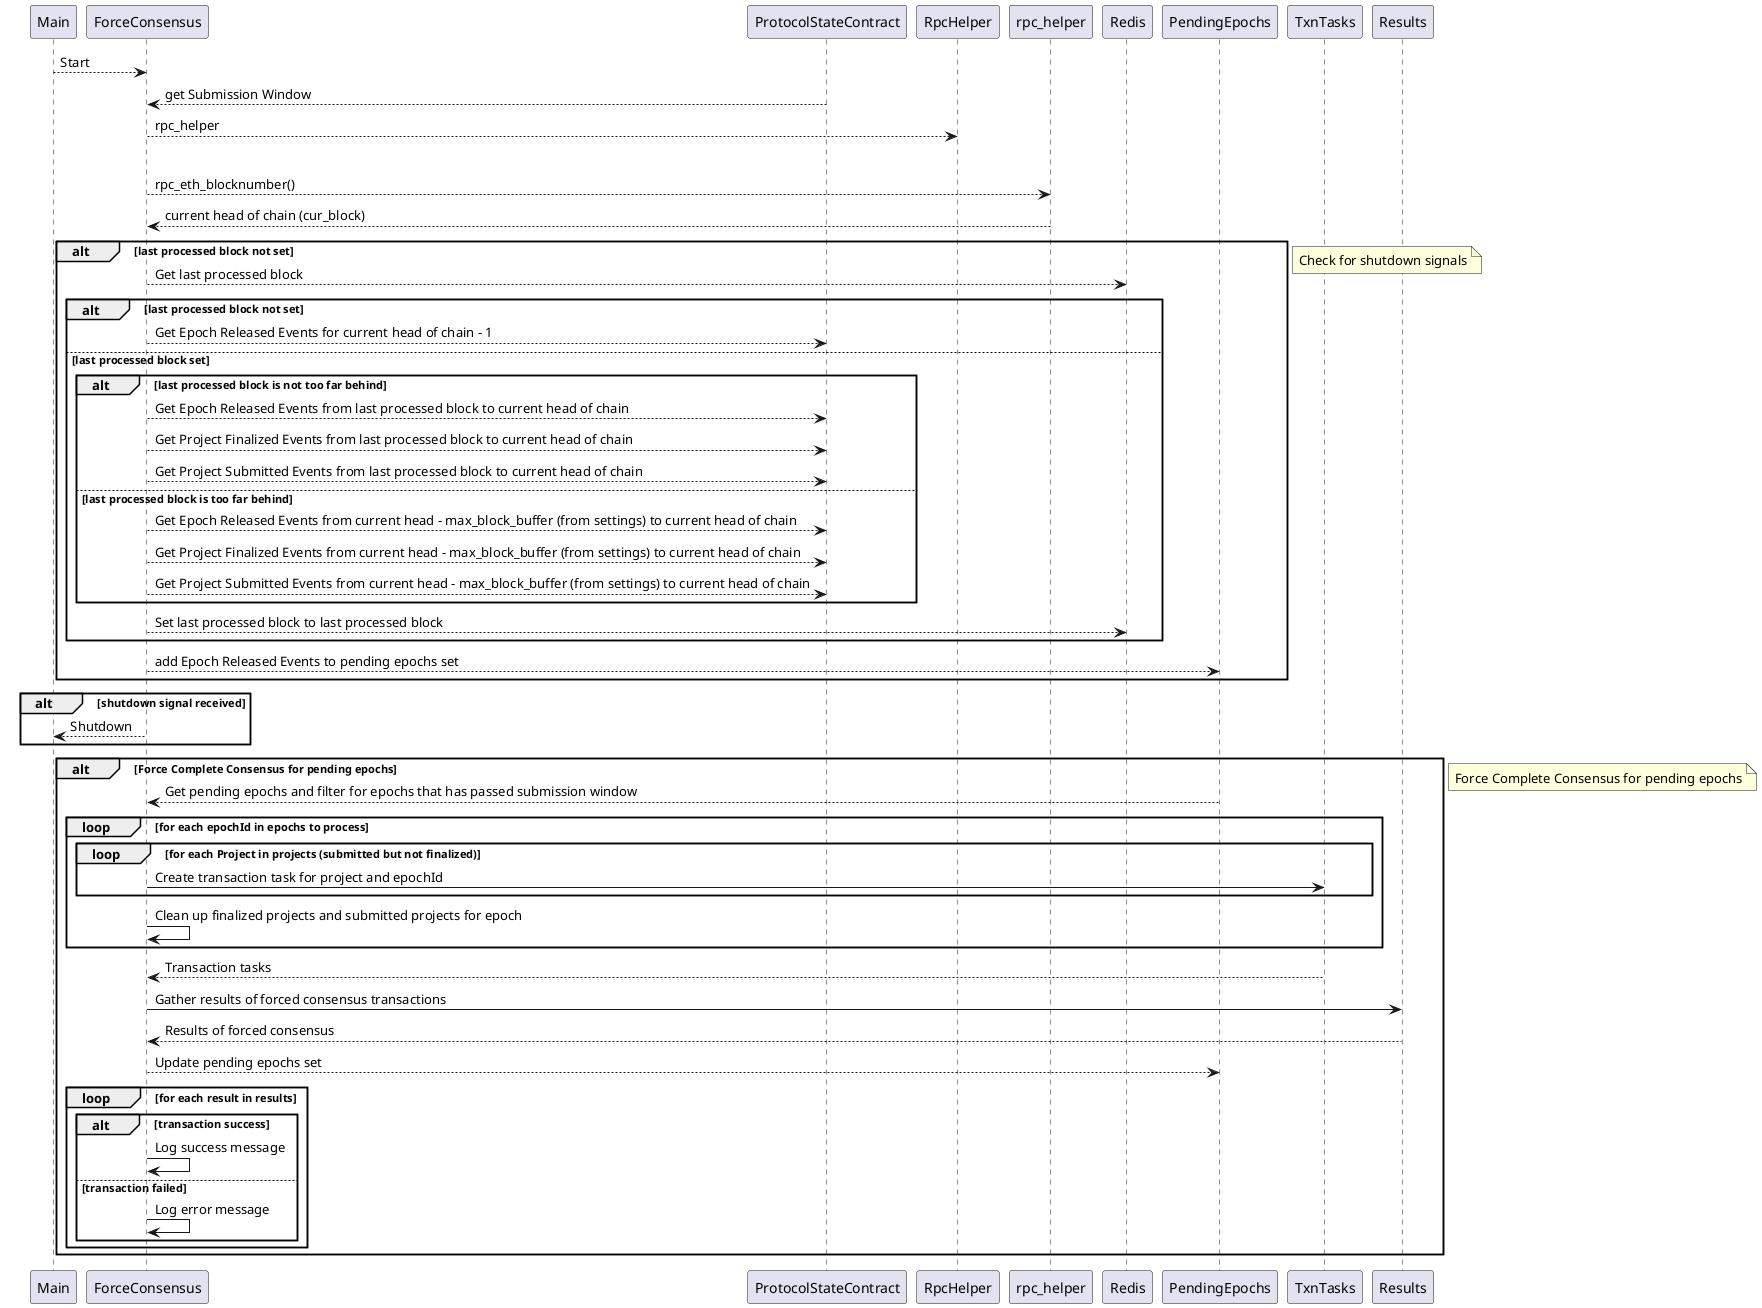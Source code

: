 @startuml Main

Main --> ForceConsensus : Start

ProtocolStateContract --> ForceConsensus : get Submission Window

ForceConsensus --> RpcHelper : rpc_helper

loop
    ForceConsensus --> rpc_helper : rpc_eth_blocknumber()
    rpc_helper --> ForceConsensus : current head of chain (cur_block)

    alt last processed block not set
        ForceConsensus --> Redis : Get last processed block

        alt last processed block not set
            ForceConsensus --> ProtocolStateContract:  Get Epoch Released Events for current head of chain - 1
        else last processed block set
            alt last processed block is not too far behind
                ForceConsensus --> ProtocolStateContract:  Get Epoch Released Events from last processed block to current head of chain
                ForceConsensus --> ProtocolStateContract:  Get Project Finalized Events from last processed block to current head of chain
                ForceConsensus --> ProtocolStateContract:  Get Project Submitted Events from last processed block to current head of chain
            else last processed block is too far behind
                ForceConsensus --> ProtocolStateContract:  Get Epoch Released Events from current head - max_block_buffer (from settings) to current head of chain
                ForceConsensus --> ProtocolStateContract:  Get Project Finalized Events from current head - max_block_buffer (from settings) to current head of chain
                ForceConsensus --> ProtocolStateContract:  Get Project Submitted Events from current head - max_block_buffer (from settings) to current head of chain
            end
            ForceConsensus --> Redis : Set last processed block to last processed block
        end

    ForceConsensus --> PendingEpochs: add Epoch Released Events to pending epochs set


end

note right
    Check for shutdown signals
end note


alt shutdown signal received
    ForceConsensus --> Main : Shutdown
end


alt Force Complete Consensus for pending epochs
PendingEpochs --> ForceConsensus : Get pending epochs and filter for epochs that has passed submission window

loop for each epochId in epochs to process
    loop for each Project in projects (submitted but not finalized)
        ForceConsensus -> TxnTasks : Create transaction task for project and epochId
    end
    ForceConsensus -> ForceConsensus : Clean up finalized projects and submitted projects for epoch
end
TxnTasks --> ForceConsensus : Transaction tasks

ForceConsensus -> Results : Gather results of forced consensus transactions
Results --> ForceConsensus : Results of forced consensus
ForceConsensus --> PendingEpochs : Update pending epochs set

loop for each result in results
    alt transaction success
        ForceConsensus -> ForceConsensus : Log success message
    else transaction failed
        ForceConsensus -> ForceConsensus : Log error message
    end
end

end

note right
    Force Complete Consensus for pending epochs
end note
